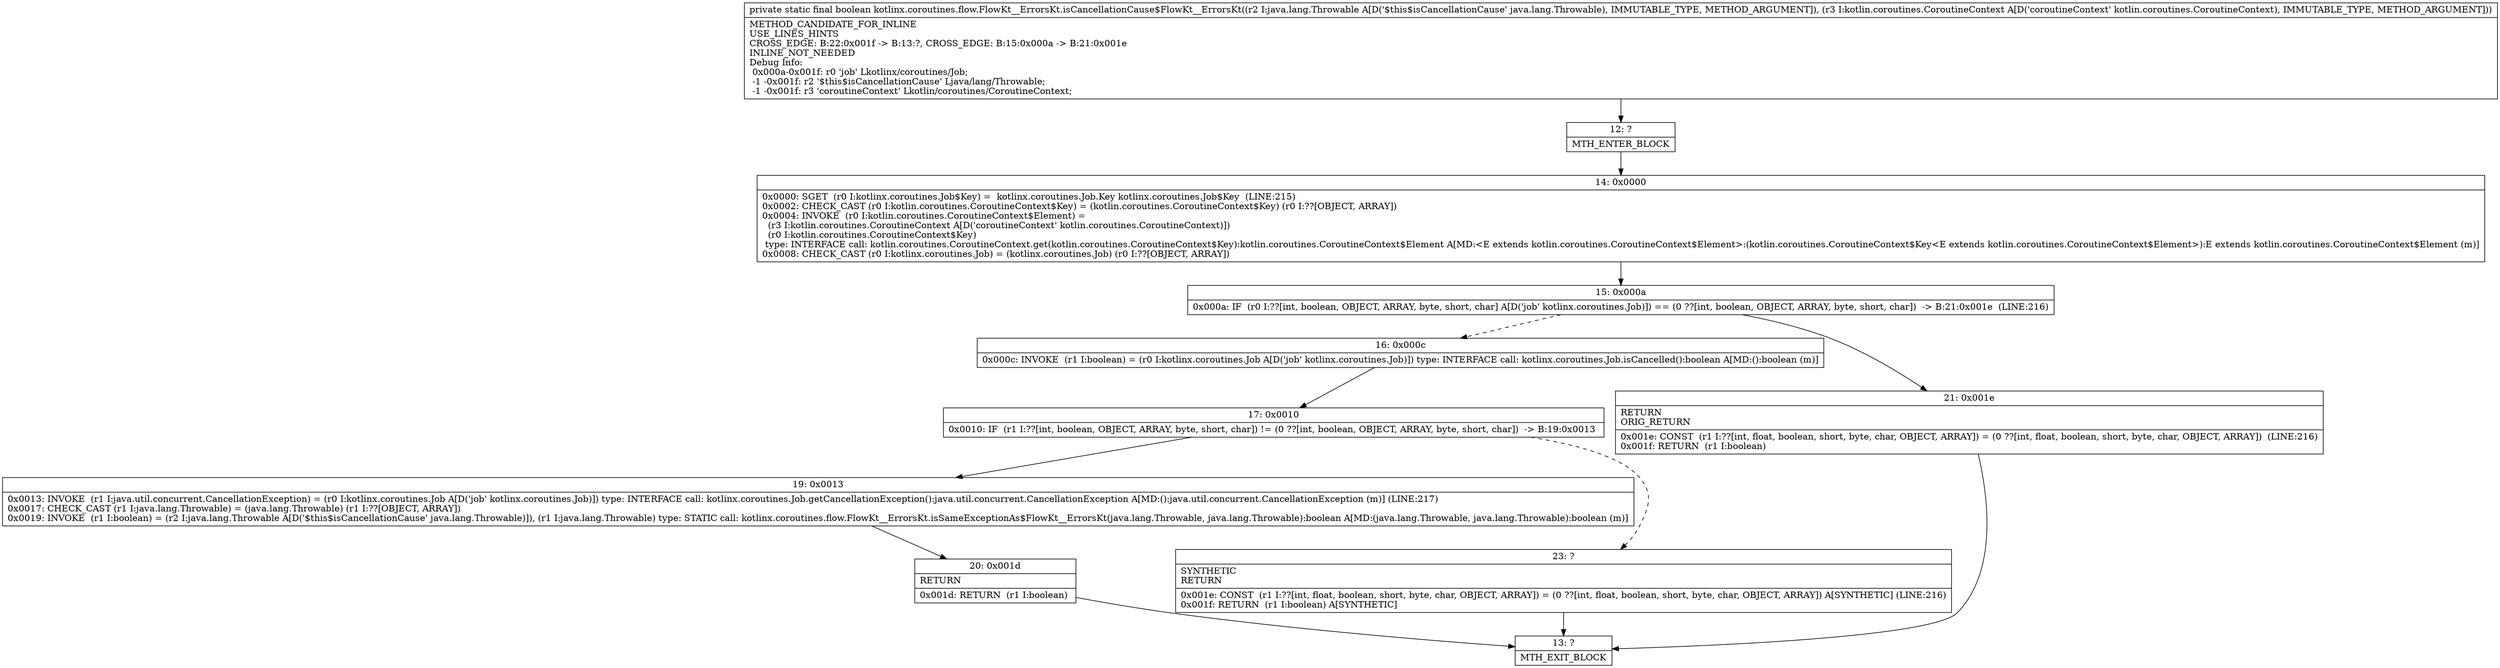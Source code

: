 digraph "CFG forkotlinx.coroutines.flow.FlowKt__ErrorsKt.isCancellationCause$FlowKt__ErrorsKt(Ljava\/lang\/Throwable;Lkotlin\/coroutines\/CoroutineContext;)Z" {
Node_12 [shape=record,label="{12\:\ ?|MTH_ENTER_BLOCK\l}"];
Node_14 [shape=record,label="{14\:\ 0x0000|0x0000: SGET  (r0 I:kotlinx.coroutines.Job$Key) =  kotlinx.coroutines.Job.Key kotlinx.coroutines.Job$Key  (LINE:215)\l0x0002: CHECK_CAST (r0 I:kotlin.coroutines.CoroutineContext$Key) = (kotlin.coroutines.CoroutineContext$Key) (r0 I:??[OBJECT, ARRAY]) \l0x0004: INVOKE  (r0 I:kotlin.coroutines.CoroutineContext$Element) = \l  (r3 I:kotlin.coroutines.CoroutineContext A[D('coroutineContext' kotlin.coroutines.CoroutineContext)])\l  (r0 I:kotlin.coroutines.CoroutineContext$Key)\l type: INTERFACE call: kotlin.coroutines.CoroutineContext.get(kotlin.coroutines.CoroutineContext$Key):kotlin.coroutines.CoroutineContext$Element A[MD:\<E extends kotlin.coroutines.CoroutineContext$Element\>:(kotlin.coroutines.CoroutineContext$Key\<E extends kotlin.coroutines.CoroutineContext$Element\>):E extends kotlin.coroutines.CoroutineContext$Element (m)]\l0x0008: CHECK_CAST (r0 I:kotlinx.coroutines.Job) = (kotlinx.coroutines.Job) (r0 I:??[OBJECT, ARRAY]) \l}"];
Node_15 [shape=record,label="{15\:\ 0x000a|0x000a: IF  (r0 I:??[int, boolean, OBJECT, ARRAY, byte, short, char] A[D('job' kotlinx.coroutines.Job)]) == (0 ??[int, boolean, OBJECT, ARRAY, byte, short, char])  \-\> B:21:0x001e  (LINE:216)\l}"];
Node_16 [shape=record,label="{16\:\ 0x000c|0x000c: INVOKE  (r1 I:boolean) = (r0 I:kotlinx.coroutines.Job A[D('job' kotlinx.coroutines.Job)]) type: INTERFACE call: kotlinx.coroutines.Job.isCancelled():boolean A[MD:():boolean (m)]\l}"];
Node_17 [shape=record,label="{17\:\ 0x0010|0x0010: IF  (r1 I:??[int, boolean, OBJECT, ARRAY, byte, short, char]) != (0 ??[int, boolean, OBJECT, ARRAY, byte, short, char])  \-\> B:19:0x0013 \l}"];
Node_19 [shape=record,label="{19\:\ 0x0013|0x0013: INVOKE  (r1 I:java.util.concurrent.CancellationException) = (r0 I:kotlinx.coroutines.Job A[D('job' kotlinx.coroutines.Job)]) type: INTERFACE call: kotlinx.coroutines.Job.getCancellationException():java.util.concurrent.CancellationException A[MD:():java.util.concurrent.CancellationException (m)] (LINE:217)\l0x0017: CHECK_CAST (r1 I:java.lang.Throwable) = (java.lang.Throwable) (r1 I:??[OBJECT, ARRAY]) \l0x0019: INVOKE  (r1 I:boolean) = (r2 I:java.lang.Throwable A[D('$this$isCancellationCause' java.lang.Throwable)]), (r1 I:java.lang.Throwable) type: STATIC call: kotlinx.coroutines.flow.FlowKt__ErrorsKt.isSameExceptionAs$FlowKt__ErrorsKt(java.lang.Throwable, java.lang.Throwable):boolean A[MD:(java.lang.Throwable, java.lang.Throwable):boolean (m)]\l}"];
Node_20 [shape=record,label="{20\:\ 0x001d|RETURN\l|0x001d: RETURN  (r1 I:boolean) \l}"];
Node_13 [shape=record,label="{13\:\ ?|MTH_EXIT_BLOCK\l}"];
Node_23 [shape=record,label="{23\:\ ?|SYNTHETIC\lRETURN\l|0x001e: CONST  (r1 I:??[int, float, boolean, short, byte, char, OBJECT, ARRAY]) = (0 ??[int, float, boolean, short, byte, char, OBJECT, ARRAY]) A[SYNTHETIC] (LINE:216)\l0x001f: RETURN  (r1 I:boolean) A[SYNTHETIC]\l}"];
Node_21 [shape=record,label="{21\:\ 0x001e|RETURN\lORIG_RETURN\l|0x001e: CONST  (r1 I:??[int, float, boolean, short, byte, char, OBJECT, ARRAY]) = (0 ??[int, float, boolean, short, byte, char, OBJECT, ARRAY])  (LINE:216)\l0x001f: RETURN  (r1 I:boolean) \l}"];
MethodNode[shape=record,label="{private static final boolean kotlinx.coroutines.flow.FlowKt__ErrorsKt.isCancellationCause$FlowKt__ErrorsKt((r2 I:java.lang.Throwable A[D('$this$isCancellationCause' java.lang.Throwable), IMMUTABLE_TYPE, METHOD_ARGUMENT]), (r3 I:kotlin.coroutines.CoroutineContext A[D('coroutineContext' kotlin.coroutines.CoroutineContext), IMMUTABLE_TYPE, METHOD_ARGUMENT]))  | METHOD_CANDIDATE_FOR_INLINE\lUSE_LINES_HINTS\lCROSS_EDGE: B:22:0x001f \-\> B:13:?, CROSS_EDGE: B:15:0x000a \-\> B:21:0x001e\lINLINE_NOT_NEEDED\lDebug Info:\l  0x000a\-0x001f: r0 'job' Lkotlinx\/coroutines\/Job;\l  \-1 \-0x001f: r2 '$this$isCancellationCause' Ljava\/lang\/Throwable;\l  \-1 \-0x001f: r3 'coroutineContext' Lkotlin\/coroutines\/CoroutineContext;\l}"];
MethodNode -> Node_12;Node_12 -> Node_14;
Node_14 -> Node_15;
Node_15 -> Node_16[style=dashed];
Node_15 -> Node_21;
Node_16 -> Node_17;
Node_17 -> Node_19;
Node_17 -> Node_23[style=dashed];
Node_19 -> Node_20;
Node_20 -> Node_13;
Node_23 -> Node_13;
Node_21 -> Node_13;
}

